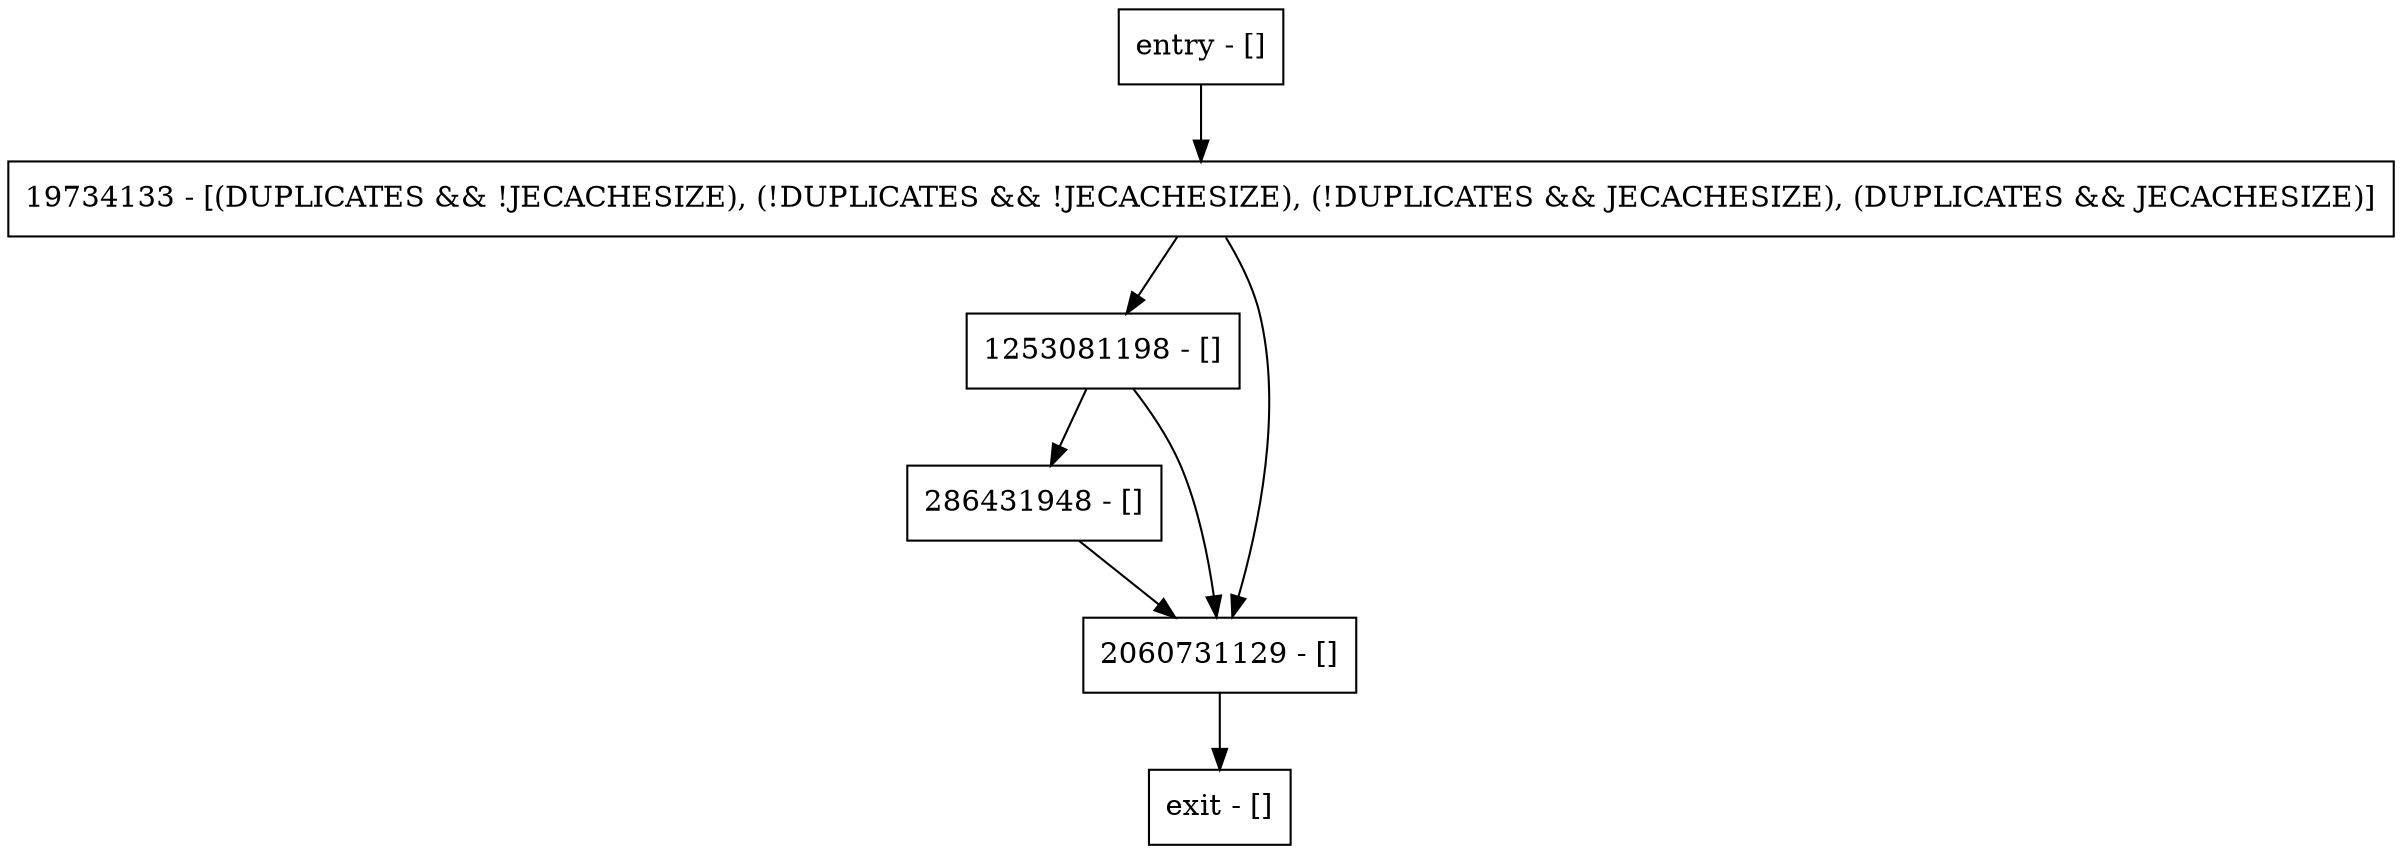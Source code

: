 digraph checkReplicaWrite {
node [shape=record];
entry [label="entry - []"];
exit [label="exit - []"];
286431948 [label="286431948 - []"];
1253081198 [label="1253081198 - []"];
2060731129 [label="2060731129 - []"];
19734133 [label="19734133 - [(DUPLICATES && !JECACHESIZE), (!DUPLICATES && !JECACHESIZE), (!DUPLICATES && JECACHESIZE), (DUPLICATES && JECACHESIZE)]"];
entry;
exit;
entry -> 19734133;
286431948 -> 2060731129;
1253081198 -> 286431948;
1253081198 -> 2060731129;
2060731129 -> exit;
19734133 -> 1253081198;
19734133 -> 2060731129;
}
